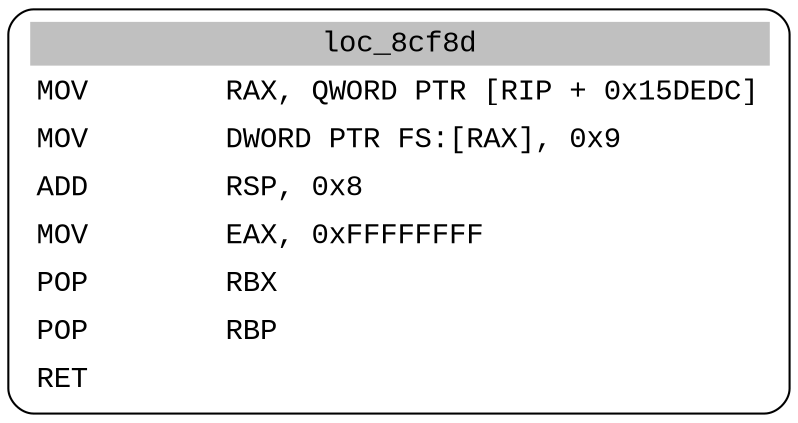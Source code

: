digraph asm_graph {
1941 [
shape="Mrecord" fontname="Courier New"label =<<table border="0" cellborder="0" cellpadding="3"><tr><td align="center" colspan="2" bgcolor="grey">loc_8cf8d</td></tr><tr><td align="left">MOV        RAX, QWORD PTR [RIP + 0x15DEDC]</td></tr><tr><td align="left">MOV        DWORD PTR FS:[RAX], 0x9</td></tr><tr><td align="left">ADD        RSP, 0x8</td></tr><tr><td align="left">MOV        EAX, 0xFFFFFFFF</td></tr><tr><td align="left">POP        RBX</td></tr><tr><td align="left">POP        RBP</td></tr><tr><td align="left">RET        </td></tr></table>> ];
}